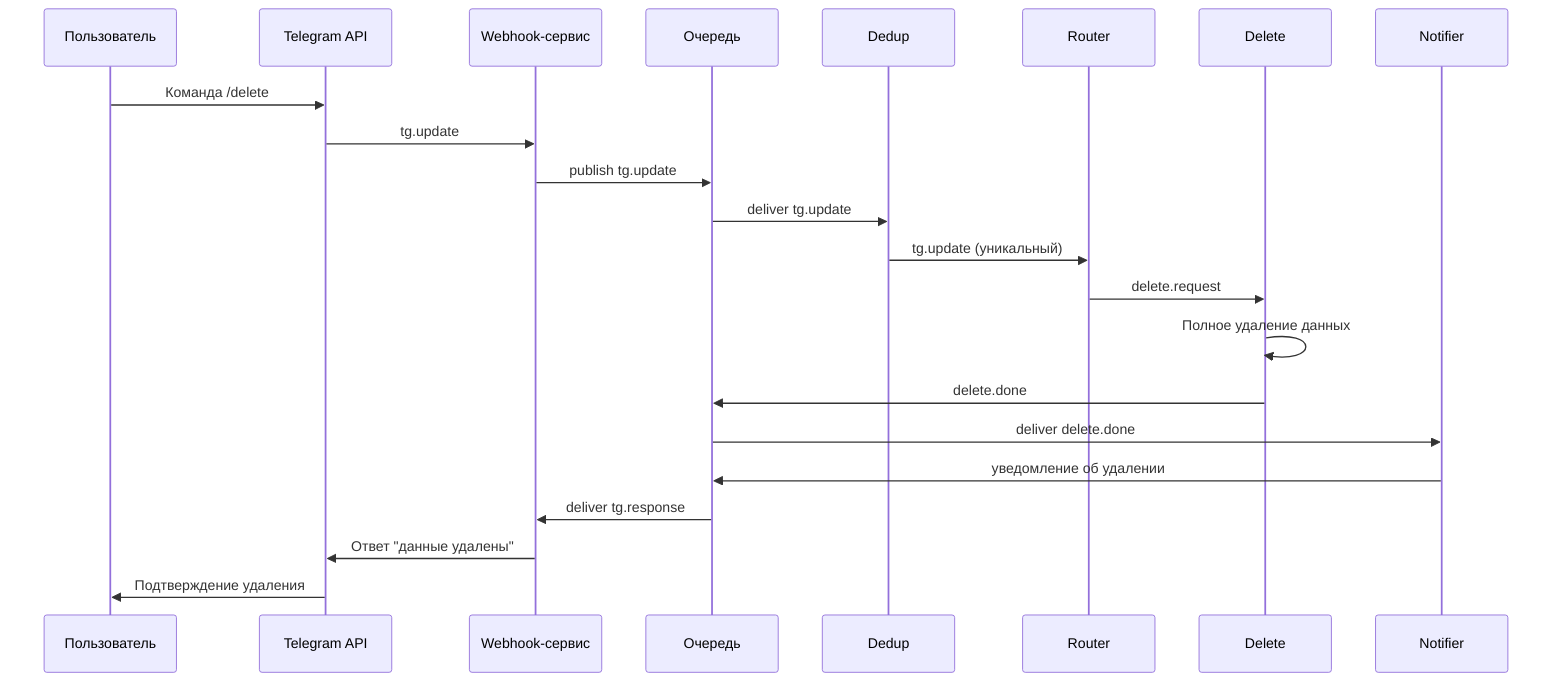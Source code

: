 %% Runtime scenario: delete request
sequenceDiagram
    participant U as Пользователь
    participant TG as Telegram API
    participant WH as Webhook-сервис
    participant Q as Очередь
    participant D as Dedup
    participant R as Router
    participant Del as Delete
    participant N as Notifier

    U->>TG: Команда /delete
    TG->>WH: tg.update
    WH->>Q: publish tg.update
    Q->>D: deliver tg.update
    D->>R: tg.update (уникальный)
    R->>Del: delete.request
    Del->>Del: Полное удаление данных
    Del->>Q: delete.done
    Q->>N: deliver delete.done
    N->>Q: уведомление об удалении
    Q->>WH: deliver tg.response
    WH->>TG: Ответ "данные удалены"
    TG->>U: Подтверждение удаления